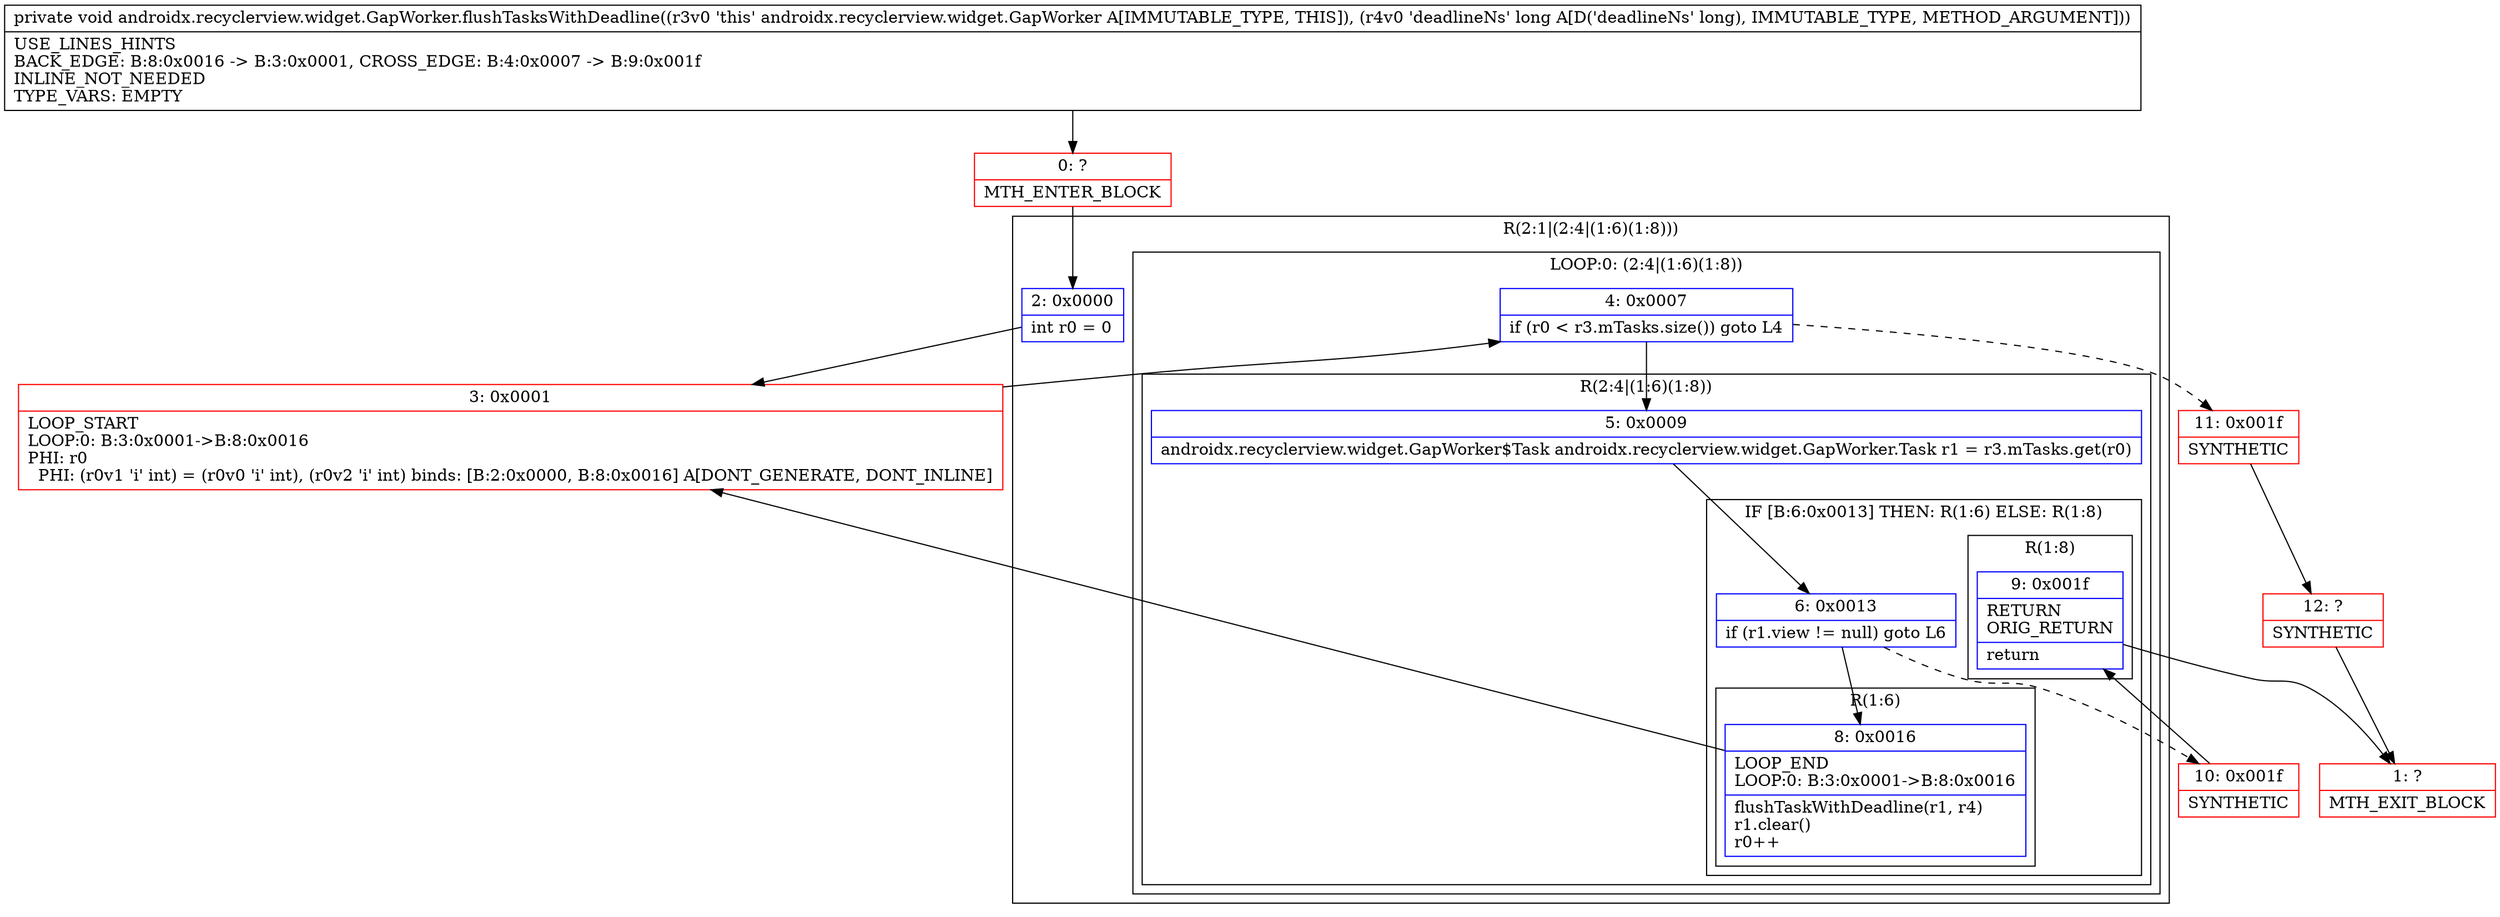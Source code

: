 digraph "CFG forandroidx.recyclerview.widget.GapWorker.flushTasksWithDeadline(J)V" {
subgraph cluster_Region_1246094385 {
label = "R(2:1|(2:4|(1:6)(1:8)))";
node [shape=record,color=blue];
Node_2 [shape=record,label="{2\:\ 0x0000|int r0 = 0\l}"];
subgraph cluster_LoopRegion_938887207 {
label = "LOOP:0: (2:4|(1:6)(1:8))";
node [shape=record,color=blue];
Node_4 [shape=record,label="{4\:\ 0x0007|if (r0 \< r3.mTasks.size()) goto L4\l}"];
subgraph cluster_Region_1145817956 {
label = "R(2:4|(1:6)(1:8))";
node [shape=record,color=blue];
Node_5 [shape=record,label="{5\:\ 0x0009|androidx.recyclerview.widget.GapWorker$Task androidx.recyclerview.widget.GapWorker.Task r1 = r3.mTasks.get(r0)\l}"];
subgraph cluster_IfRegion_566942640 {
label = "IF [B:6:0x0013] THEN: R(1:6) ELSE: R(1:8)";
node [shape=record,color=blue];
Node_6 [shape=record,label="{6\:\ 0x0013|if (r1.view != null) goto L6\l}"];
subgraph cluster_Region_1298239058 {
label = "R(1:6)";
node [shape=record,color=blue];
Node_8 [shape=record,label="{8\:\ 0x0016|LOOP_END\lLOOP:0: B:3:0x0001\-\>B:8:0x0016\l|flushTaskWithDeadline(r1, r4)\lr1.clear()\lr0++\l}"];
}
subgraph cluster_Region_167818746 {
label = "R(1:8)";
node [shape=record,color=blue];
Node_9 [shape=record,label="{9\:\ 0x001f|RETURN\lORIG_RETURN\l|return\l}"];
}
}
}
}
}
Node_0 [shape=record,color=red,label="{0\:\ ?|MTH_ENTER_BLOCK\l}"];
Node_3 [shape=record,color=red,label="{3\:\ 0x0001|LOOP_START\lLOOP:0: B:3:0x0001\-\>B:8:0x0016\lPHI: r0 \l  PHI: (r0v1 'i' int) = (r0v0 'i' int), (r0v2 'i' int) binds: [B:2:0x0000, B:8:0x0016] A[DONT_GENERATE, DONT_INLINE]\l}"];
Node_10 [shape=record,color=red,label="{10\:\ 0x001f|SYNTHETIC\l}"];
Node_1 [shape=record,color=red,label="{1\:\ ?|MTH_EXIT_BLOCK\l}"];
Node_11 [shape=record,color=red,label="{11\:\ 0x001f|SYNTHETIC\l}"];
Node_12 [shape=record,color=red,label="{12\:\ ?|SYNTHETIC\l}"];
MethodNode[shape=record,label="{private void androidx.recyclerview.widget.GapWorker.flushTasksWithDeadline((r3v0 'this' androidx.recyclerview.widget.GapWorker A[IMMUTABLE_TYPE, THIS]), (r4v0 'deadlineNs' long A[D('deadlineNs' long), IMMUTABLE_TYPE, METHOD_ARGUMENT]))  | USE_LINES_HINTS\lBACK_EDGE: B:8:0x0016 \-\> B:3:0x0001, CROSS_EDGE: B:4:0x0007 \-\> B:9:0x001f\lINLINE_NOT_NEEDED\lTYPE_VARS: EMPTY\l}"];
MethodNode -> Node_0;Node_2 -> Node_3;
Node_4 -> Node_5;
Node_4 -> Node_11[style=dashed];
Node_5 -> Node_6;
Node_6 -> Node_8;
Node_6 -> Node_10[style=dashed];
Node_8 -> Node_3;
Node_9 -> Node_1;
Node_0 -> Node_2;
Node_3 -> Node_4;
Node_10 -> Node_9;
Node_11 -> Node_12;
Node_12 -> Node_1;
}

